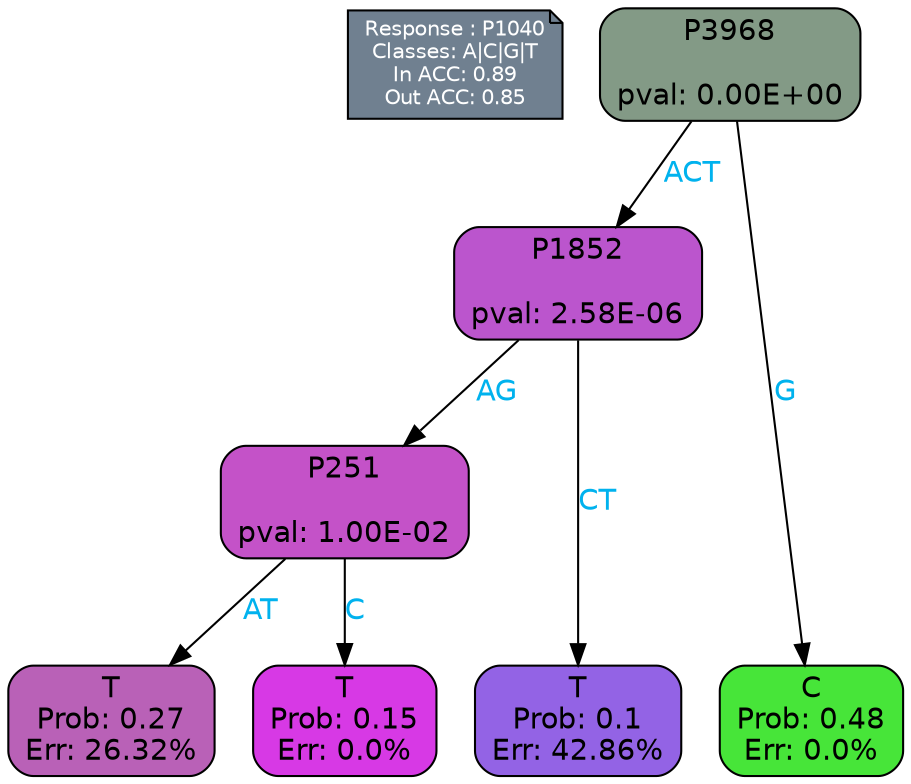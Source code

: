 digraph Tree {
node [shape=box, style="filled, rounded", color="black", fontname=helvetica] ;
graph [ranksep=equally, splines=polylines, bgcolor=transparent, dpi=600] ;
edge [fontname=helvetica] ;
LEGEND [label="Response : P1040
Classes: A|C|G|T
In ACC: 0.89
Out ACC: 0.85
",shape=note,align=left,style=filled,fillcolor="slategray",fontcolor="white",fontsize=10];1 [label="P3968

pval: 0.00E+00", fillcolor="#839a86"] ;
2 [label="P1852

pval: 2.58E-06", fillcolor="#bb55cd"] ;
3 [label="P251

pval: 1.00E-02", fillcolor="#c452c8"] ;
4 [label="T
Prob: 0.27
Err: 26.32%", fillcolor="#b961b7"] ;
5 [label="T
Prob: 0.15
Err: 0.0%", fillcolor="#d739e5"] ;
6 [label="T
Prob: 0.1
Err: 42.86%", fillcolor="#9363e5"] ;
7 [label="C
Prob: 0.48
Err: 0.0%", fillcolor="#47e539"] ;
1 -> 2 [label="ACT",fontcolor=deepskyblue2] ;
1 -> 7 [label="G",fontcolor=deepskyblue2] ;
2 -> 3 [label="AG",fontcolor=deepskyblue2] ;
2 -> 6 [label="CT",fontcolor=deepskyblue2] ;
3 -> 4 [label="AT",fontcolor=deepskyblue2] ;
3 -> 5 [label="C",fontcolor=deepskyblue2] ;
{rank = same; 4;5;6;7;}{rank = same; LEGEND;1;}}